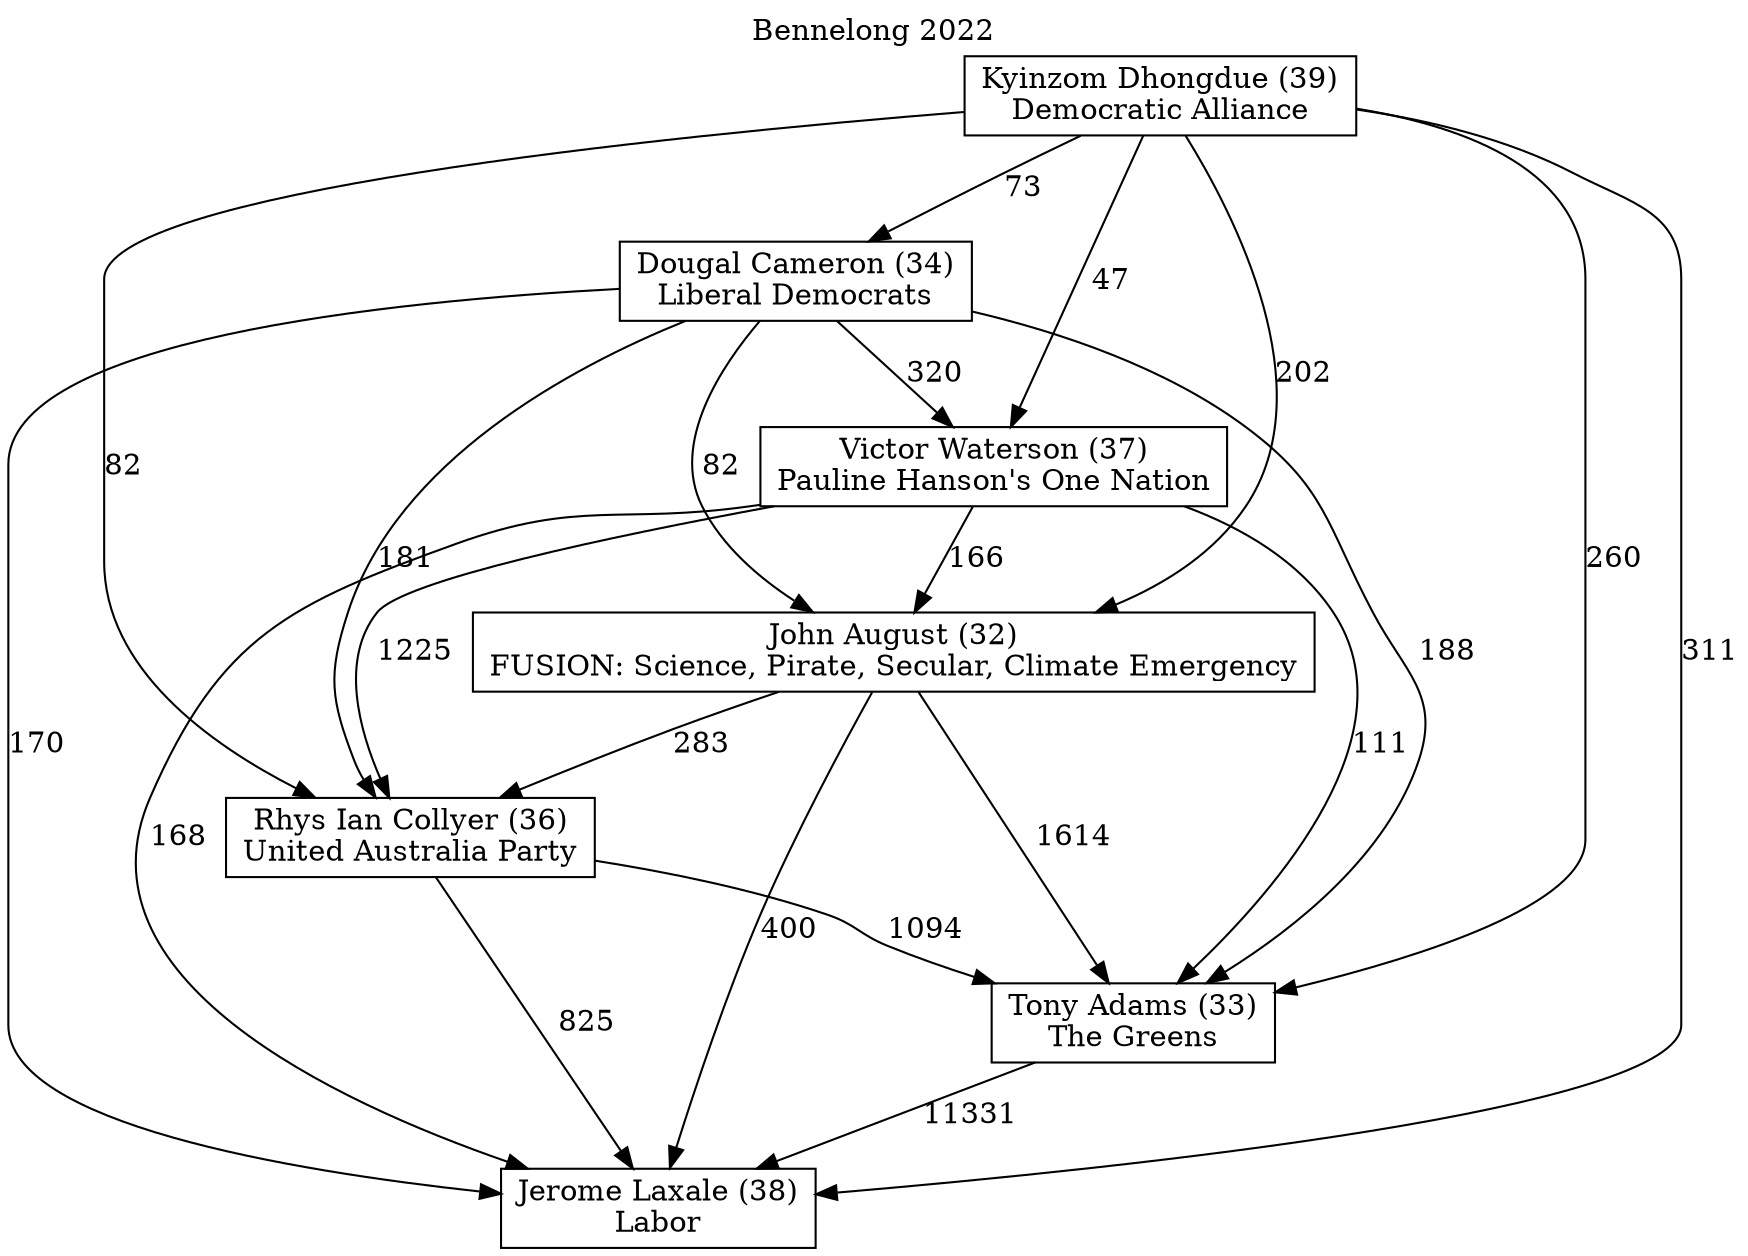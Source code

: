 // House preference flow
digraph "Jerome Laxale (38)_Bennelong_2022" {
	graph [label="Bennelong 2022" labelloc=t mclimit=10]
	node [shape=box]
	"Victor Waterson (37)" [label="Victor Waterson (37)
Pauline Hanson's One Nation"]
	"John August (32)" [label="John August (32)
FUSION: Science, Pirate, Secular, Climate Emergency"]
	"Jerome Laxale (38)" [label="Jerome Laxale (38)
Labor"]
	"Rhys Ian Collyer (36)" [label="Rhys Ian Collyer (36)
United Australia Party"]
	"Tony Adams (33)" [label="Tony Adams (33)
The Greens"]
	"Dougal Cameron (34)" [label="Dougal Cameron (34)
Liberal Democrats"]
	"Kyinzom Dhongdue (39)" [label="Kyinzom Dhongdue (39)
Democratic Alliance"]
	"Kyinzom Dhongdue (39)" -> "Rhys Ian Collyer (36)" [label=82]
	"Kyinzom Dhongdue (39)" -> "Victor Waterson (37)" [label=47]
	"John August (32)" -> "Tony Adams (33)" [label=1614]
	"Kyinzom Dhongdue (39)" -> "John August (32)" [label=202]
	"Rhys Ian Collyer (36)" -> "Jerome Laxale (38)" [label=825]
	"Victor Waterson (37)" -> "Tony Adams (33)" [label=111]
	"Victor Waterson (37)" -> "Jerome Laxale (38)" [label=168]
	"Rhys Ian Collyer (36)" -> "Tony Adams (33)" [label=1094]
	"Dougal Cameron (34)" -> "Victor Waterson (37)" [label=320]
	"John August (32)" -> "Rhys Ian Collyer (36)" [label=283]
	"Kyinzom Dhongdue (39)" -> "Tony Adams (33)" [label=260]
	"Tony Adams (33)" -> "Jerome Laxale (38)" [label=11331]
	"Kyinzom Dhongdue (39)" -> "Jerome Laxale (38)" [label=311]
	"Victor Waterson (37)" -> "Rhys Ian Collyer (36)" [label=1225]
	"Dougal Cameron (34)" -> "John August (32)" [label=82]
	"Victor Waterson (37)" -> "John August (32)" [label=166]
	"John August (32)" -> "Jerome Laxale (38)" [label=400]
	"Dougal Cameron (34)" -> "Jerome Laxale (38)" [label=170]
	"Dougal Cameron (34)" -> "Tony Adams (33)" [label=188]
	"Dougal Cameron (34)" -> "Rhys Ian Collyer (36)" [label=181]
	"Kyinzom Dhongdue (39)" -> "Dougal Cameron (34)" [label=73]
}
